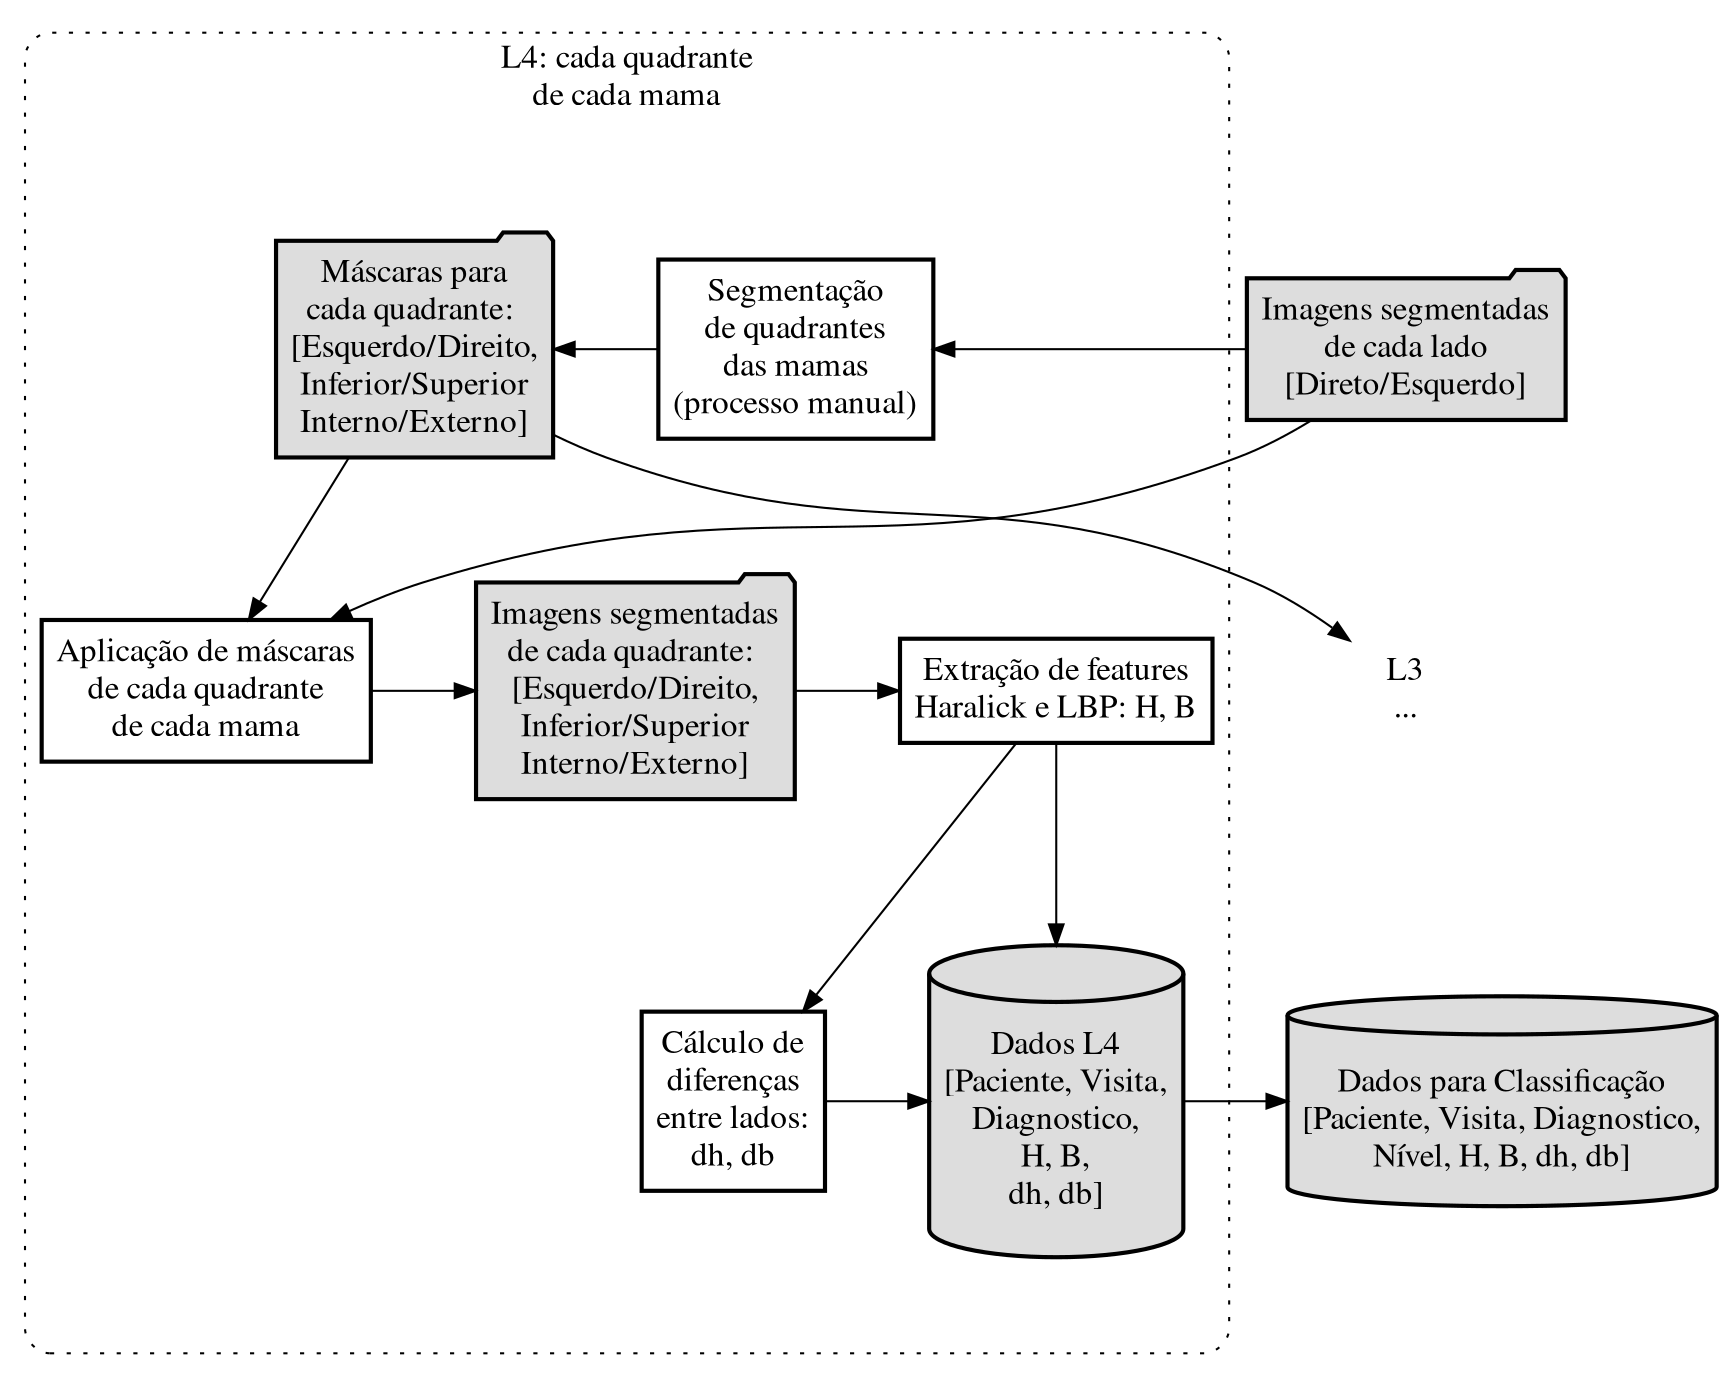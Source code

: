 digraph {
    ranksep = "0.05"
    nodesep = "0.7"
    ratio=0.8
    // dpi=400
    node [
        fontname = "Times"
        shape = rectangle
        fontsize = 16
        style = "filled,bold"
        fillcolor = "#ffffff",
        margin = "0.1,0.1"
    ]
    edge [
        fontname = "Times"
        fontsize = 14
    ]

        l2_imgs [
            label = "Imagens segmentadas\nde cada lado\n[Direto/Esquerdo]",
            shape = folder, fillcolor = "#dddddd"
        ]


    subgraph cluster_l4 {
        fontsize = 16
        fontname = "Times"
        label = "L4: cada quadrante\nde cada mama"
        style="rounded,dotted"

        l4_task_segmentacao [
            label = "Segmentação\nde quadrantes\ndas mamas\n(processo manual)"
            xlp="-20,-20"
            pos="100,70"
        ]

        l4_imgs_masks [
            label = "Máscaras para\ncada quadrante: \n[Esquerdo/Direito,\nInferior/Superior\nInterno/Externo]",
            shape = folder, fillcolor = "#dddddd"
        ]


        l4_task_aplicao_masks_quads [label = "Aplicação de máscaras\nde cada quadrante\nde cada mama"]

        l4_imgs [
            label = "Imagens segmentadas\nde cada quadrante: \n[Esquerdo/Direito,\nInferior/Superior\nInterno/Externo]",
         shape = folder, fillcolor = "#dddddd"
        ]
        l4_imgs_masks -> l4_task_aplicao_masks_quads -> l4_imgs
        l4_task_segmentacao -> l4_imgs_masks

        l4_task_extracao_features_a [label = "Extração de features\nHaralick e LBP: H, B"]
        l4_task_extracao_features_b [label = "Cálculo de\ndiferenças\nentre lados:\ndh, db"]

        l4_data [
            label = "\nDados L4\n[Paciente, Visita,\nDiagnostico,\nH, B,\ndh, db]",
            shape = cylinder, fillcolor = "#dddddd"
            margin = "0.1,0"
        ]

        l4_imgs -> l4_task_extracao_features_a -> l4_data
        l4_task_extracao_features_a -> l4_task_extracao_features_b -> l4_data
        {l4_task_extracao_features_b; l4_data; rank=same}
        {l4_imgs; l4_task_extracao_features_a; l4_task_aplicao_masks_quads;  rank=same}
	{l4_task_segmentacao; l4_imgs_masks; rank=same}

    }

    final_results [
        label = "\nDados para Classificação\n[Paciente, Visita, Diagnostico,\nNível, H, B, dh, db]",
        shape = cylinder, fillcolor = "#dddddd"
        margin = "0.1,0"
    ]

    l4_imgs_masks -> l3_task_aplicao_masks_mama_inteira [constraint=true]
    l2_imgs -> l4_task_segmentacao [constraint=false]

    l3_task_aplicao_masks_mama_inteira[shape=none, label="L3\n..."]


    l4_data -> final_results [constraint=false]
    l2_imgs -> l3_task_aplicao_masks_mama_inteira [style=invis]
    l3_task_aplicao_masks_mama_inteira -> final_results [style=invis]

    l2_imgs -> l4_task_aplicao_masks_quads


}

